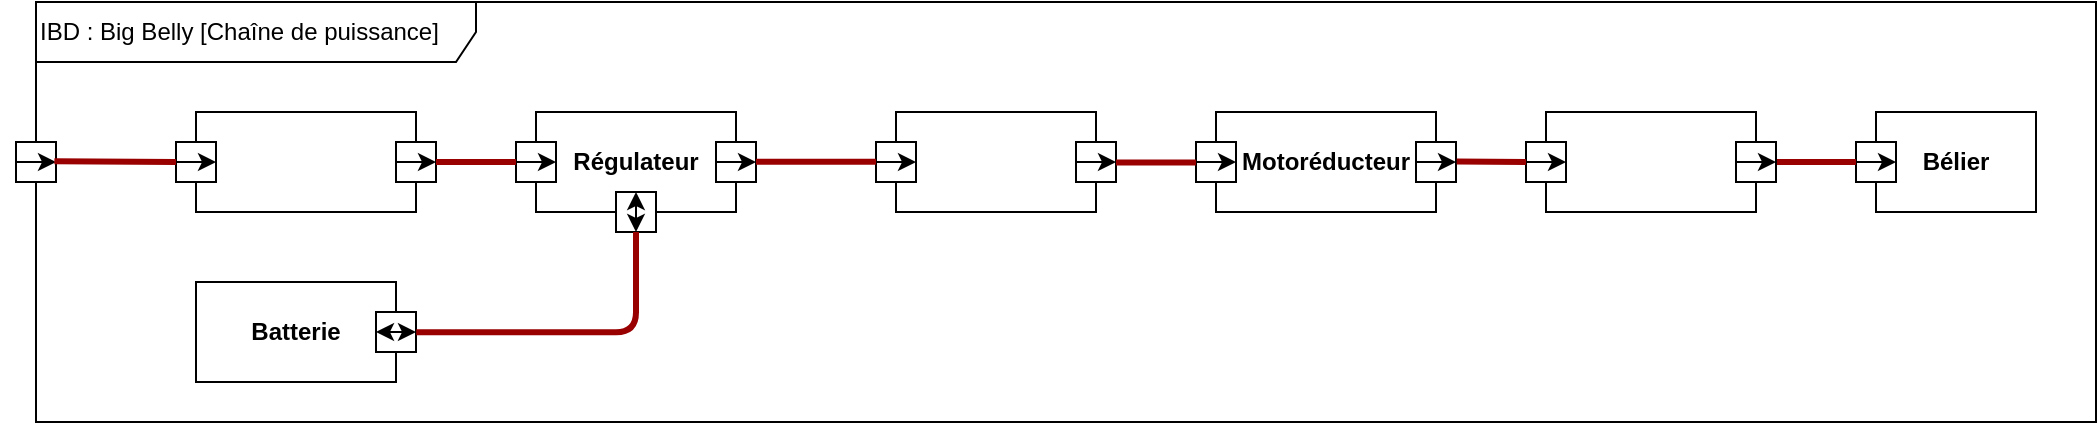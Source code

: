 <mxfile version="13.6.2" type="device"><diagram id="mJ05_rkrku5yzf4K1xig" name="Page-1"><mxGraphModel dx="1086" dy="393" grid="1" gridSize="10" guides="1" tooltips="1" connect="1" arrows="1" fold="1" page="1" pageScale="1" pageWidth="583" pageHeight="413" math="0" shadow="0"><root><mxCell id="0"/><mxCell id="1" parent="0"/><mxCell id="DCXilIm459ie_53spO68-1" value="&lt;span&gt;IBD : Big Belly [Chaîne de puissance]&lt;/span&gt;" style="shape=umlFrame;whiteSpace=wrap;html=1;width=220;height=30;align=left;" parent="1" vertex="1"><mxGeometry x="20" y="540" width="1030" height="210" as="geometry"/></mxCell><mxCell id="DCXilIm459ie_53spO68-2" value="" style="strokeColor=inherit;fillColor=inherit;gradientColor=inherit;shape=rect;html=1;fontStyle=1;whiteSpace=wrap;align=center;" parent="1" vertex="1"><mxGeometry x="100" y="595" width="110" height="50" as="geometry"/></mxCell><mxCell id="DCXilIm459ie_53spO68-3" value="Régulateur" style="strokeColor=inherit;fillColor=inherit;gradientColor=inherit;shape=rect;html=1;fontStyle=1;whiteSpace=wrap;align=center;" parent="1" vertex="1"><mxGeometry x="270" y="595" width="100" height="50" as="geometry"/></mxCell><mxCell id="DCXilIm459ie_53spO68-4" value="" style="strokeColor=inherit;fillColor=inherit;gradientColor=inherit;shape=rect;html=1;fontStyle=1;whiteSpace=wrap;align=center;" parent="1" vertex="1"><mxGeometry x="450" y="595" width="100" height="50" as="geometry"/></mxCell><mxCell id="DCXilIm459ie_53spO68-7" value="Motoréducteur" style="strokeColor=inherit;fillColor=inherit;gradientColor=inherit;shape=rect;html=1;fontStyle=1;whiteSpace=wrap;align=center;" parent="1" vertex="1"><mxGeometry x="610" y="595" width="110" height="50" as="geometry"/></mxCell><mxCell id="DCXilIm459ie_53spO68-14" value="" style="group;strokeColor=#000000;fillColor=#ffffff;" parent="1" vertex="1" connectable="0"><mxGeometry x="90" y="610" width="20" height="20" as="geometry"/></mxCell><mxCell id="DCXilIm459ie_53spO68-15" value="" style="strokeColor=inherit;fillColor=inherit;gradientColor=inherit;shape=rect;points=[[0,0.5,0]];html=1;resizable=1;align=right;verticalAlign=bottom;labelPosition=left;verticalLabelPosition=top;labelBackgroundColor=none;fontSize=10;part=1;" parent="DCXilIm459ie_53spO68-14" vertex="1"><mxGeometry width="20" height="20" as="geometry"/></mxCell><mxCell id="DCXilIm459ie_53spO68-16" value="" style="endArrow=classic;html=1;" parent="DCXilIm459ie_53spO68-14" edge="1"><mxGeometry width="50" height="50" relative="1" as="geometry"><mxPoint y="10" as="sourcePoint"/><mxPoint x="20" y="10" as="targetPoint"/></mxGeometry></mxCell><mxCell id="DCXilIm459ie_53spO68-17" value="" style="group;strokeColor=#000000;fillColor=#ffffff;" parent="1" vertex="1" connectable="0"><mxGeometry x="200" y="610" width="20" height="20" as="geometry"/></mxCell><mxCell id="DCXilIm459ie_53spO68-18" value="" style="strokeColor=inherit;fillColor=inherit;gradientColor=inherit;shape=rect;points=[[0,0.5,0]];html=1;resizable=1;align=right;verticalAlign=bottom;labelPosition=left;verticalLabelPosition=top;labelBackgroundColor=none;fontSize=10;part=1;" parent="DCXilIm459ie_53spO68-17" vertex="1"><mxGeometry width="20" height="20" as="geometry"/></mxCell><mxCell id="DCXilIm459ie_53spO68-19" value="" style="endArrow=classic;html=1;" parent="DCXilIm459ie_53spO68-17" edge="1"><mxGeometry width="50" height="50" relative="1" as="geometry"><mxPoint y="10" as="sourcePoint"/><mxPoint x="20" y="10" as="targetPoint"/></mxGeometry></mxCell><mxCell id="DCXilIm459ie_53spO68-20" value="" style="group;strokeColor=#000000;fillColor=#ffffff;" parent="1" vertex="1" connectable="0"><mxGeometry x="260" y="610" width="20" height="20" as="geometry"/></mxCell><mxCell id="DCXilIm459ie_53spO68-21" value="" style="strokeColor=inherit;fillColor=inherit;gradientColor=inherit;shape=rect;points=[[0,0.5,0]];html=1;resizable=1;align=right;verticalAlign=bottom;labelPosition=left;verticalLabelPosition=top;labelBackgroundColor=none;fontSize=10;part=1;" parent="DCXilIm459ie_53spO68-20" vertex="1"><mxGeometry width="20" height="20" as="geometry"/></mxCell><mxCell id="DCXilIm459ie_53spO68-22" value="" style="endArrow=classic;html=1;" parent="DCXilIm459ie_53spO68-20" edge="1"><mxGeometry width="50" height="50" relative="1" as="geometry"><mxPoint y="10" as="sourcePoint"/><mxPoint x="20" y="10" as="targetPoint"/></mxGeometry></mxCell><mxCell id="DCXilIm459ie_53spO68-23" value="" style="group;strokeColor=#000000;fillColor=#ffffff;" parent="1" vertex="1" connectable="0"><mxGeometry x="360" y="610" width="20" height="20" as="geometry"/></mxCell><mxCell id="DCXilIm459ie_53spO68-24" value="" style="strokeColor=inherit;fillColor=inherit;gradientColor=inherit;shape=rect;points=[[0,0.5,0]];html=1;resizable=1;align=right;verticalAlign=bottom;labelPosition=left;verticalLabelPosition=top;labelBackgroundColor=none;fontSize=10;part=1;" parent="DCXilIm459ie_53spO68-23" vertex="1"><mxGeometry width="20" height="20" as="geometry"/></mxCell><mxCell id="DCXilIm459ie_53spO68-25" value="" style="endArrow=classic;html=1;" parent="DCXilIm459ie_53spO68-23" edge="1"><mxGeometry width="50" height="50" relative="1" as="geometry"><mxPoint y="10" as="sourcePoint"/><mxPoint x="20" y="10" as="targetPoint"/></mxGeometry></mxCell><mxCell id="DCXilIm459ie_53spO68-26" value="" style="group;strokeColor=#000000;fillColor=#ffffff;" parent="1" vertex="1" connectable="0"><mxGeometry x="440" y="610" width="20" height="20" as="geometry"/></mxCell><mxCell id="DCXilIm459ie_53spO68-27" value="" style="strokeColor=inherit;fillColor=inherit;gradientColor=inherit;shape=rect;points=[[0,0.5,0]];html=1;resizable=1;align=right;verticalAlign=bottom;labelPosition=left;verticalLabelPosition=top;labelBackgroundColor=none;fontSize=10;part=1;" parent="DCXilIm459ie_53spO68-26" vertex="1"><mxGeometry width="20" height="20" as="geometry"/></mxCell><mxCell id="DCXilIm459ie_53spO68-28" value="" style="endArrow=classic;html=1;" parent="DCXilIm459ie_53spO68-26" edge="1"><mxGeometry width="50" height="50" relative="1" as="geometry"><mxPoint y="10" as="sourcePoint"/><mxPoint x="20" y="10" as="targetPoint"/></mxGeometry></mxCell><mxCell id="DCXilIm459ie_53spO68-29" value="" style="group;strokeColor=#000000;fillColor=#ffffff;" parent="1" vertex="1" connectable="0"><mxGeometry x="540" y="610" width="20" height="20" as="geometry"/></mxCell><mxCell id="DCXilIm459ie_53spO68-30" value="" style="strokeColor=inherit;fillColor=inherit;gradientColor=inherit;shape=rect;points=[[0,0.5,0]];html=1;resizable=1;align=right;verticalAlign=bottom;labelPosition=left;verticalLabelPosition=top;labelBackgroundColor=none;fontSize=10;part=1;" parent="DCXilIm459ie_53spO68-29" vertex="1"><mxGeometry width="20" height="20" as="geometry"/></mxCell><mxCell id="DCXilIm459ie_53spO68-31" value="" style="endArrow=classic;html=1;" parent="DCXilIm459ie_53spO68-29" edge="1"><mxGeometry width="50" height="50" relative="1" as="geometry"><mxPoint y="10" as="sourcePoint"/><mxPoint x="20" y="10" as="targetPoint"/></mxGeometry></mxCell><mxCell id="DCXilIm459ie_53spO68-32" value="" style="group;strokeColor=#000000;fillColor=#ffffff;" parent="1" vertex="1" connectable="0"><mxGeometry x="600" y="610" width="20" height="20" as="geometry"/></mxCell><mxCell id="DCXilIm459ie_53spO68-33" value="" style="strokeColor=inherit;fillColor=inherit;gradientColor=inherit;shape=rect;points=[[0,0.5,0]];html=1;resizable=1;align=right;verticalAlign=bottom;labelPosition=left;verticalLabelPosition=top;labelBackgroundColor=none;fontSize=10;part=1;" parent="DCXilIm459ie_53spO68-32" vertex="1"><mxGeometry width="20" height="20" as="geometry"/></mxCell><mxCell id="DCXilIm459ie_53spO68-34" value="" style="endArrow=classic;html=1;" parent="DCXilIm459ie_53spO68-32" edge="1"><mxGeometry width="50" height="50" relative="1" as="geometry"><mxPoint y="10" as="sourcePoint"/><mxPoint x="20" y="10" as="targetPoint"/></mxGeometry></mxCell><mxCell id="DCXilIm459ie_53spO68-35" value="" style="group;strokeColor=#000000;fillColor=#ffffff;" parent="1" vertex="1" connectable="0"><mxGeometry x="710" y="610" width="20" height="20" as="geometry"/></mxCell><mxCell id="DCXilIm459ie_53spO68-36" value="" style="strokeColor=inherit;fillColor=inherit;gradientColor=inherit;shape=rect;points=[[0,0.5,0]];html=1;resizable=1;align=right;verticalAlign=bottom;labelPosition=left;verticalLabelPosition=top;labelBackgroundColor=none;fontSize=10;part=1;" parent="DCXilIm459ie_53spO68-35" vertex="1"><mxGeometry width="20" height="20" as="geometry"/></mxCell><mxCell id="DCXilIm459ie_53spO68-37" value="" style="endArrow=classic;html=1;" parent="DCXilIm459ie_53spO68-35" edge="1"><mxGeometry width="50" height="50" relative="1" as="geometry"><mxPoint y="10" as="sourcePoint"/><mxPoint x="20" y="10" as="targetPoint"/></mxGeometry></mxCell><mxCell id="DCXilIm459ie_53spO68-38" value="" style="strokeColor=inherit;fillColor=inherit;gradientColor=inherit;shape=rect;html=1;fontStyle=1;whiteSpace=wrap;align=center;" parent="1" vertex="1"><mxGeometry x="775" y="595" width="105" height="50" as="geometry"/></mxCell><mxCell id="DCXilIm459ie_53spO68-39" value="" style="group;strokeColor=#000000;fillColor=#ffffff;" parent="1" vertex="1" connectable="0"><mxGeometry x="765" y="610" width="20" height="20" as="geometry"/></mxCell><mxCell id="DCXilIm459ie_53spO68-40" value="" style="strokeColor=inherit;fillColor=inherit;gradientColor=inherit;shape=rect;points=[[0,0.5,0]];html=1;resizable=1;align=right;verticalAlign=bottom;labelPosition=left;verticalLabelPosition=top;labelBackgroundColor=none;fontSize=10;part=1;" parent="DCXilIm459ie_53spO68-39" vertex="1"><mxGeometry width="20" height="20" as="geometry"/></mxCell><mxCell id="DCXilIm459ie_53spO68-41" value="" style="endArrow=classic;html=1;" parent="DCXilIm459ie_53spO68-39" edge="1"><mxGeometry width="50" height="50" relative="1" as="geometry"><mxPoint y="10" as="sourcePoint"/><mxPoint x="20" y="10" as="targetPoint"/></mxGeometry></mxCell><mxCell id="DCXilIm459ie_53spO68-66" value="" style="group;strokeColor=#000000;fillColor=#ffffff;rotation=0;" parent="1" vertex="1" connectable="0"><mxGeometry x="10" y="610" width="20" height="20" as="geometry"/></mxCell><mxCell id="DCXilIm459ie_53spO68-67" value="" style="strokeColor=inherit;fillColor=inherit;gradientColor=inherit;shape=rect;points=[[0,0.5,0]];html=1;resizable=1;align=right;verticalAlign=bottom;labelPosition=left;verticalLabelPosition=top;labelBackgroundColor=none;fontSize=10;part=1;rotation=0;" parent="DCXilIm459ie_53spO68-66" vertex="1"><mxGeometry width="20" height="20" as="geometry"/></mxCell><mxCell id="DCXilIm459ie_53spO68-68" value="" style="endArrow=classic;html=1;" parent="DCXilIm459ie_53spO68-66" edge="1"><mxGeometry width="50" height="50" relative="1" as="geometry"><mxPoint y="10" as="sourcePoint"/><mxPoint x="20" y="10" as="targetPoint"/></mxGeometry></mxCell><mxCell id="DCXilIm459ie_53spO68-70" value="" style="endArrow=none;html=1;entryX=0;entryY=0.5;entryDx=0;entryDy=0;entryPerimeter=0;exitX=0.96;exitY=0.481;exitDx=0;exitDy=0;exitPerimeter=0;fillColor=#f8cecc;strokeWidth=3;strokeColor=#990000;" parent="1" source="DCXilIm459ie_53spO68-67" target="DCXilIm459ie_53spO68-15" edge="1"><mxGeometry width="50" height="50" relative="1" as="geometry"><mxPoint x="40" y="535" as="sourcePoint"/><mxPoint x="100" y="535" as="targetPoint"/></mxGeometry></mxCell><mxCell id="DCXilIm459ie_53spO68-71" value="" style="group;strokeColor=#000000;fillColor=#ffffff;rotation=-90;" parent="1" vertex="1" connectable="0"><mxGeometry x="310" y="635" width="20" height="20" as="geometry"/></mxCell><mxCell id="DCXilIm459ie_53spO68-72" value="" style="strokeColor=inherit;fillColor=inherit;gradientColor=inherit;shape=rect;points=[[0,0.5,0]];html=1;resizable=1;align=right;verticalAlign=bottom;labelPosition=left;verticalLabelPosition=top;labelBackgroundColor=none;fontSize=10;part=1;rotation=-90;" parent="DCXilIm459ie_53spO68-71" vertex="1"><mxGeometry width="20" height="20" as="geometry"/></mxCell><mxCell id="DCXilIm459ie_53spO68-73" value="" style="endArrow=classic;html=1;startArrow=classic;startFill=1;" parent="DCXilIm459ie_53spO68-71" edge="1"><mxGeometry width="50" height="50" relative="1" as="geometry"><mxPoint x="10" y="20" as="sourcePoint"/><mxPoint x="10" as="targetPoint"/></mxGeometry></mxCell><mxCell id="DCXilIm459ie_53spO68-74" value="Batterie" style="strokeColor=inherit;fillColor=inherit;gradientColor=inherit;shape=rect;html=1;fontStyle=1;whiteSpace=wrap;align=center;" parent="1" vertex="1"><mxGeometry x="100" y="680" width="100" height="50" as="geometry"/></mxCell><mxCell id="DCXilIm459ie_53spO68-78" value="" style="group;strokeColor=#000000;fillColor=#ffffff;" parent="1" vertex="1" connectable="0"><mxGeometry x="190" y="695" width="20" height="20" as="geometry"/></mxCell><mxCell id="DCXilIm459ie_53spO68-79" value="" style="strokeColor=inherit;fillColor=inherit;gradientColor=inherit;shape=rect;points=[[0,0.5,0]];html=1;resizable=1;align=right;verticalAlign=bottom;labelPosition=left;verticalLabelPosition=top;labelBackgroundColor=none;fontSize=10;part=1;" parent="DCXilIm459ie_53spO68-78" vertex="1"><mxGeometry width="20" height="20" as="geometry"/></mxCell><mxCell id="DCXilIm459ie_53spO68-80" value="" style="endArrow=classic;html=1;startArrow=classic;startFill=1;" parent="DCXilIm459ie_53spO68-78" edge="1"><mxGeometry width="50" height="50" relative="1" as="geometry"><mxPoint y="10" as="sourcePoint"/><mxPoint x="20" y="10" as="targetPoint"/></mxGeometry></mxCell><mxCell id="DCXilIm459ie_53spO68-85" value="" style="endArrow=none;html=1;entryX=0;entryY=0.5;entryDx=0;entryDy=0;entryPerimeter=0;fillColor=#f8cecc;strokeWidth=3;strokeColor=#990000;" parent="1" target="DCXilIm459ie_53spO68-21" edge="1"><mxGeometry width="50" height="50" relative="1" as="geometry"><mxPoint x="220" y="620" as="sourcePoint"/><mxPoint x="290" y="590" as="targetPoint"/></mxGeometry></mxCell><mxCell id="DCXilIm459ie_53spO68-86" value="" style="endArrow=none;html=1;entryX=0;entryY=0.5;entryDx=0;entryDy=0;entryPerimeter=0;edgeStyle=orthogonalEdgeStyle;exitX=1.006;exitY=0.504;exitDx=0;exitDy=0;exitPerimeter=0;strokeWidth=3;strokeColor=#990000;" parent="1" source="DCXilIm459ie_53spO68-79" target="DCXilIm459ie_53spO68-72" edge="1"><mxGeometry width="50" height="50" relative="1" as="geometry"><mxPoint x="220" y="705" as="sourcePoint"/><mxPoint x="270" y="630" as="targetPoint"/></mxGeometry></mxCell><mxCell id="DCXilIm459ie_53spO68-91" value="" style="endArrow=none;html=1;entryX=1;entryY=0.5;entryDx=0;entryDy=0;entryPerimeter=0;" parent="1" target="DCXilIm459ie_53spO68-30" edge="1"><mxGeometry width="50" height="50" relative="1" as="geometry"><mxPoint x="600" y="620" as="sourcePoint"/><mxPoint x="450" y="630" as="targetPoint"/></mxGeometry></mxCell><mxCell id="DCXilIm459ie_53spO68-92" value="" style="endArrow=none;html=1;exitX=1.019;exitY=0.49;exitDx=0;exitDy=0;exitPerimeter=0;entryX=0;entryY=0.5;entryDx=0;entryDy=0;entryPerimeter=0;strokeWidth=3;strokeColor=#990000;" parent="1" source="DCXilIm459ie_53spO68-36" target="DCXilIm459ie_53spO68-40" edge="1"><mxGeometry width="50" height="50" relative="1" as="geometry"><mxPoint x="400" y="640" as="sourcePoint"/><mxPoint x="460" y="640" as="targetPoint"/></mxGeometry></mxCell><mxCell id="DCXilIm459ie_53spO68-93" value="" style="endArrow=none;html=1;entryX=1;entryY=0.5;entryDx=0;entryDy=0;entryPerimeter=0;" parent="1" edge="1"><mxGeometry width="50" height="50" relative="1" as="geometry"><mxPoint x="600" y="619.76" as="sourcePoint"/><mxPoint x="560" y="619.76" as="targetPoint"/></mxGeometry></mxCell><mxCell id="DCXilIm459ie_53spO68-94" value="" style="endArrow=none;html=1;entryX=1;entryY=0.5;entryDx=0;entryDy=0;entryPerimeter=0;fillColor=#f8cecc;strokeWidth=3;strokeColor=#990000;" parent="1" edge="1"><mxGeometry width="50" height="50" relative="1" as="geometry"><mxPoint x="600" y="620.2" as="sourcePoint"/><mxPoint x="560" y="620.2" as="targetPoint"/></mxGeometry></mxCell><mxCell id="DCXilIm459ie_53spO68-95" value="" style="endArrow=none;html=1;exitX=1;exitY=0.5;exitDx=0;exitDy=0;exitPerimeter=0;fillColor=#f8cecc;strokeWidth=3;strokeColor=#990000;" parent="1" edge="1"><mxGeometry width="50" height="50" relative="1" as="geometry"><mxPoint x="380" y="619.9" as="sourcePoint"/><mxPoint x="440" y="619.9" as="targetPoint"/></mxGeometry></mxCell><mxCell id="DCXilIm459ie_53spO68-96" value="Bélier" style="strokeColor=inherit;fillColor=inherit;gradientColor=inherit;shape=rect;html=1;fontStyle=1;whiteSpace=wrap;align=center;" parent="1" vertex="1"><mxGeometry x="940" y="595" width="80" height="50" as="geometry"/></mxCell><mxCell id="DCXilIm459ie_53spO68-97" value="" style="group;strokeColor=#000000;fillColor=#ffffff;" parent="1" vertex="1" connectable="0"><mxGeometry x="930" y="610" width="20" height="20" as="geometry"/></mxCell><mxCell id="DCXilIm459ie_53spO68-98" value="" style="strokeColor=inherit;fillColor=inherit;gradientColor=inherit;shape=rect;points=[[0,0.5,0]];html=1;resizable=1;align=right;verticalAlign=bottom;labelPosition=left;verticalLabelPosition=top;labelBackgroundColor=none;fontSize=10;part=1;" parent="DCXilIm459ie_53spO68-97" vertex="1"><mxGeometry width="20" height="20" as="geometry"/></mxCell><mxCell id="DCXilIm459ie_53spO68-99" value="" style="endArrow=classic;html=1;" parent="DCXilIm459ie_53spO68-97" edge="1"><mxGeometry width="50" height="50" relative="1" as="geometry"><mxPoint y="10" as="sourcePoint"/><mxPoint x="20" y="10" as="targetPoint"/></mxGeometry></mxCell><mxCell id="DCXilIm459ie_53spO68-100" value="" style="endArrow=none;html=1;entryX=1.016;entryY=0.5;entryDx=0;entryDy=0;entryPerimeter=0;fillColor=#f8cecc;strokeWidth=3;strokeColor=#990000;" parent="1" target="DCXilIm459ie_53spO68-102" edge="1"><mxGeometry width="50" height="50" relative="1" as="geometry"><mxPoint x="930" y="620" as="sourcePoint"/><mxPoint x="870" y="620.2" as="targetPoint"/></mxGeometry></mxCell><mxCell id="DCXilIm459ie_53spO68-101" value="" style="group;strokeColor=#000000;fillColor=#ffffff;" parent="1" vertex="1" connectable="0"><mxGeometry x="870" y="610" width="20" height="20" as="geometry"/></mxCell><mxCell id="DCXilIm459ie_53spO68-102" value="" style="strokeColor=inherit;fillColor=inherit;gradientColor=inherit;shape=rect;points=[[0,0.5,0]];html=1;resizable=1;align=right;verticalAlign=bottom;labelPosition=left;verticalLabelPosition=top;labelBackgroundColor=none;fontSize=10;part=1;" parent="DCXilIm459ie_53spO68-101" vertex="1"><mxGeometry width="20" height="20" as="geometry"/></mxCell><mxCell id="DCXilIm459ie_53spO68-103" value="" style="endArrow=classic;html=1;" parent="DCXilIm459ie_53spO68-101" edge="1"><mxGeometry width="50" height="50" relative="1" as="geometry"><mxPoint y="10" as="sourcePoint"/><mxPoint x="20" y="10" as="targetPoint"/></mxGeometry></mxCell></root></mxGraphModel></diagram></mxfile>